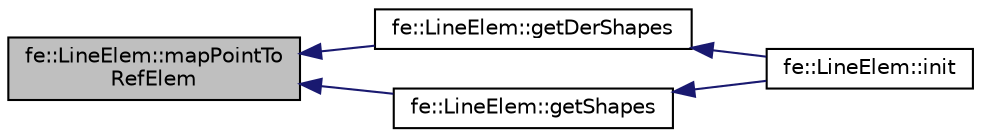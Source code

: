 digraph "fe::LineElem::mapPointToRefElem"
{
  edge [fontname="Helvetica",fontsize="10",labelfontname="Helvetica",labelfontsize="10"];
  node [fontname="Helvetica",fontsize="10",shape=record];
  rankdir="LR";
  Node36 [label="fe::LineElem::mapPointTo\lRefElem",height=0.2,width=0.4,color="black", fillcolor="grey75", style="filled", fontcolor="black"];
  Node36 -> Node37 [dir="back",color="midnightblue",fontsize="10",style="solid",fontname="Helvetica"];
  Node37 [label="fe::LineElem::getDerShapes",height=0.2,width=0.4,color="black", fillcolor="white", style="filled",URL="$classfe_1_1LineElem.html#aa41e8c7269aa5b2115c4dcaa67ce12b2",tooltip="Returns the values of derivative of shape function at point p. "];
  Node37 -> Node38 [dir="back",color="midnightblue",fontsize="10",style="solid",fontname="Helvetica"];
  Node38 [label="fe::LineElem::init",height=0.2,width=0.4,color="black", fillcolor="white", style="filled",URL="$classfe_1_1LineElem.html#a849300a5a8f015c25f64c62098948682",tooltip="Compute the quadrature points for line element. "];
  Node36 -> Node39 [dir="back",color="midnightblue",fontsize="10",style="solid",fontname="Helvetica"];
  Node39 [label="fe::LineElem::getShapes",height=0.2,width=0.4,color="black", fillcolor="white", style="filled",URL="$classfe_1_1LineElem.html#a1b47375623a1c3c99a46c32d7be95e58",tooltip="Returns the values of shape function at point p. "];
  Node39 -> Node38 [dir="back",color="midnightblue",fontsize="10",style="solid",fontname="Helvetica"];
}
